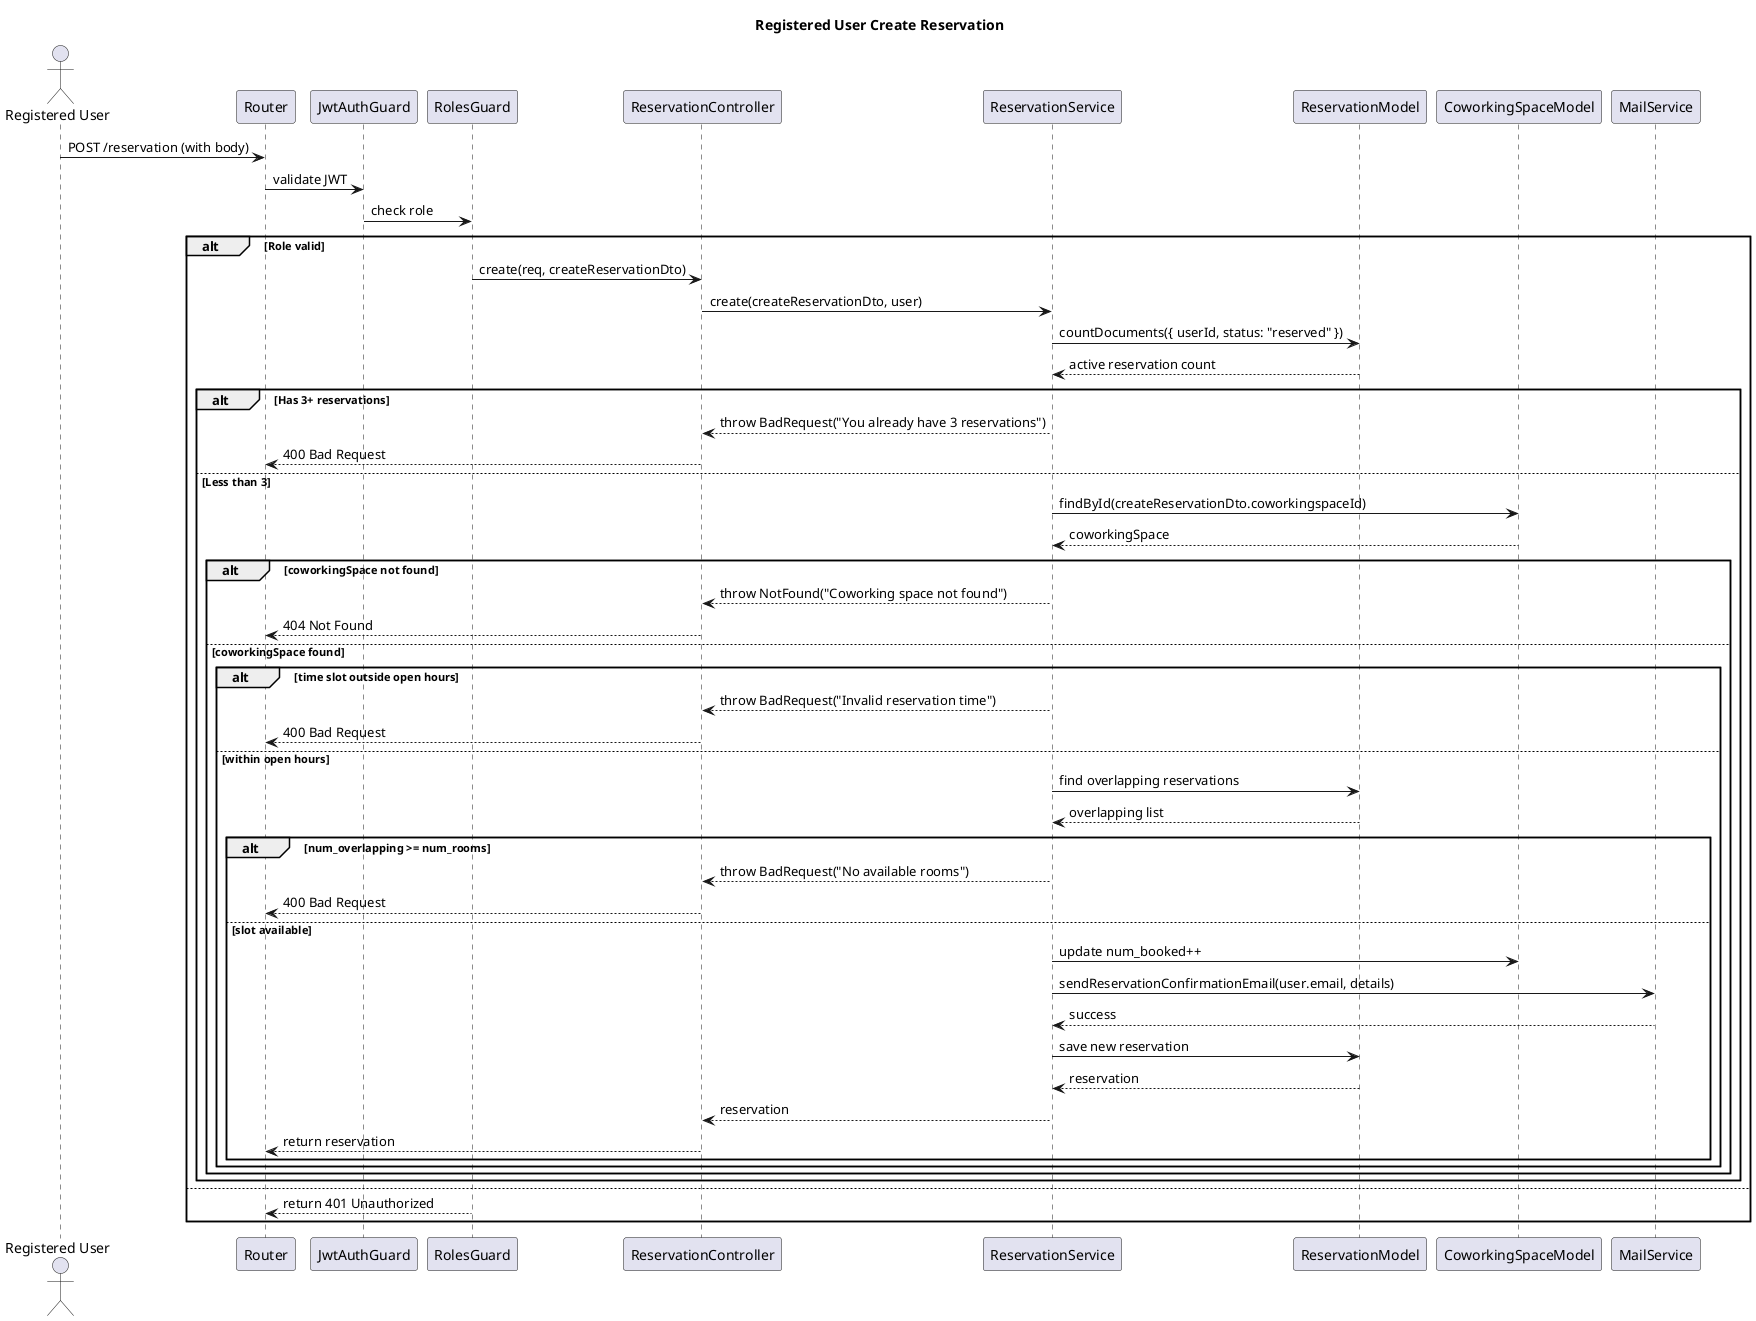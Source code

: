 
@startuml Create Reservation
title Registered User Create Reservation

actor "Registered User" as Client
participant "Router" as Router
participant "JwtAuthGuard" as AuthGuard
participant "RolesGuard" as RolesGuard
participant "ReservationController" as Controller
participant "ReservationService" as Service
participant "ReservationModel" as ReservationModel
participant "CoworkingSpaceModel" as SpaceModel
participant "MailService" as MailService

Client -> Router: POST /reservation (with body)
Router -> AuthGuard: validate JWT
AuthGuard -> RolesGuard: check role
alt Role valid
    RolesGuard -> Controller: create(req, createReservationDto)
    Controller -> Service: create(createReservationDto, user)

    Service -> ReservationModel: countDocuments({ userId, status: "reserved" })
    ReservationModel --> Service: active reservation count

    alt Has 3+ reservations
        Service --> Controller: throw BadRequest("You already have 3 reservations")
        Controller --> Router: 400 Bad Request
    else Less than 3
        Service -> SpaceModel: findById(createReservationDto.coworkingspaceId)
        SpaceModel --> Service: coworkingSpace

        alt coworkingSpace not found
            Service --> Controller: throw NotFound("Coworking space not found")
            Controller --> Router: 404 Not Found
        else coworkingSpace found
            alt time slot outside open hours
                Service --> Controller: throw BadRequest("Invalid reservation time")
                Controller --> Router: 400 Bad Request
            else within open hours
                Service -> ReservationModel: find overlapping reservations
                ReservationModel --> Service: overlapping list

                alt num_overlapping >= num_rooms
                    Service --> Controller: throw BadRequest("No available rooms")
                    Controller --> Router: 400 Bad Request
                else slot available
                    Service -> SpaceModel: update num_booked++
                    Service -> MailService: sendReservationConfirmationEmail(user.email, details)
                    MailService --> Service: success
                    Service -> ReservationModel: save new reservation
                    ReservationModel --> Service: reservation
                    Service --> Controller: reservation
                    Controller --> Router: return reservation
                end
            end
        end
    end
else
    RolesGuard --> Router: return 401 Unauthorized
end
@enduml
